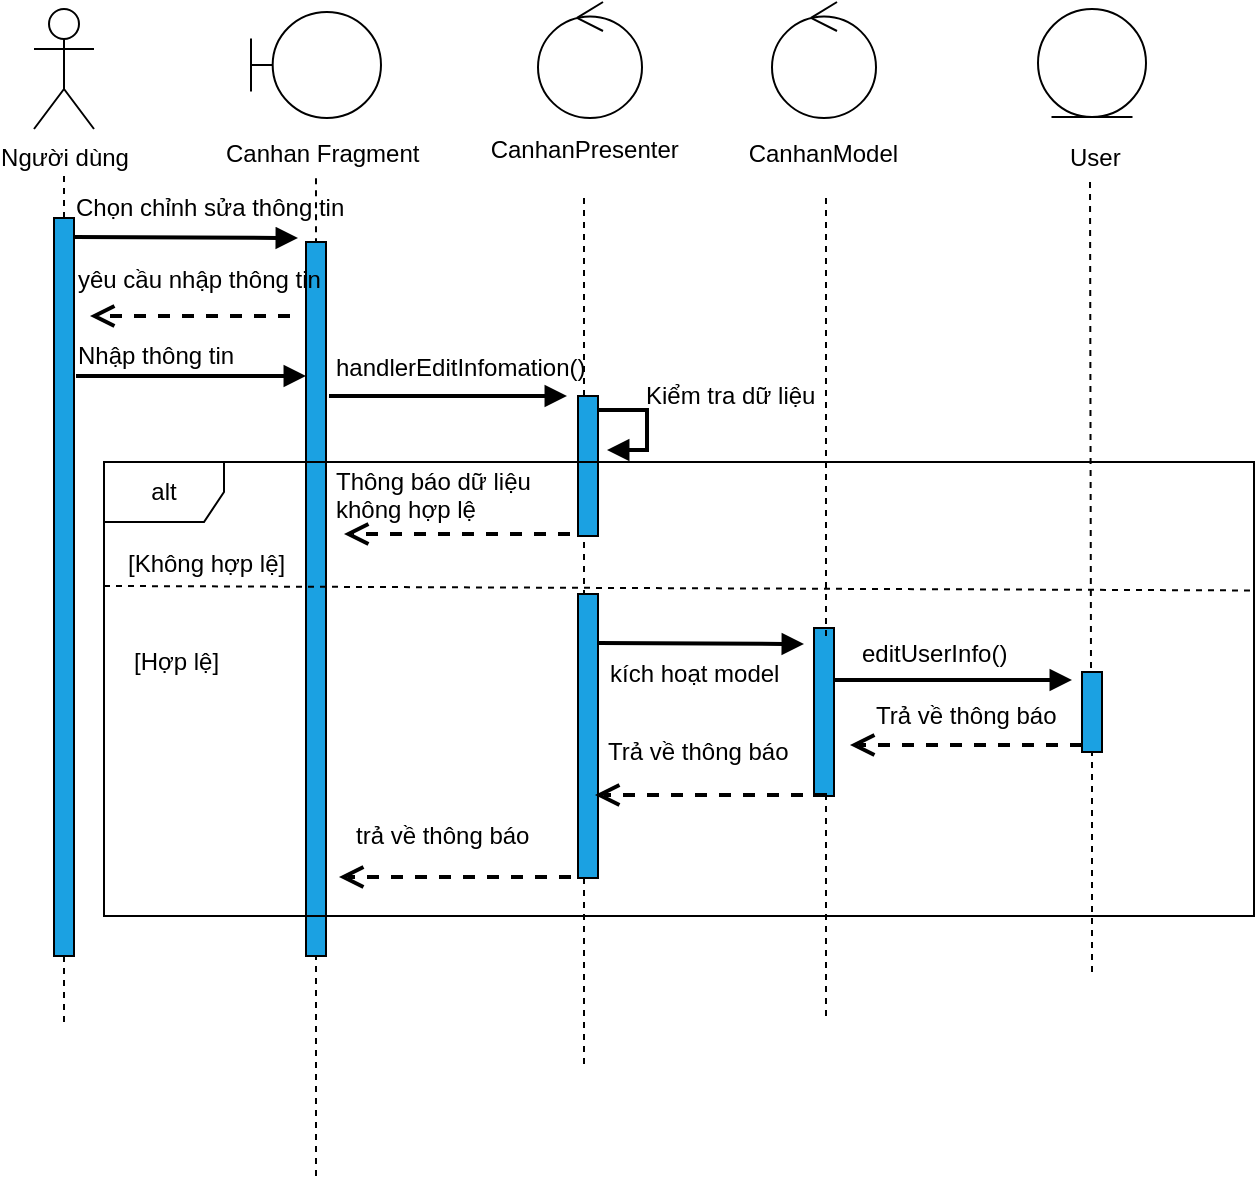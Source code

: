 <mxfile version="10.7.5" type="device"><diagram id="OgcU76PbVkTd6qzAsEhc" name="Page-1"><mxGraphModel dx="824" dy="496" grid="0" gridSize="10" guides="1" tooltips="1" connect="1" arrows="1" fold="1" page="0" pageScale="1" pageWidth="850" pageHeight="1100" math="0" shadow="0"><root><mxCell id="0"/><mxCell id="1" parent="0"/><mxCell id="C1DN8SGgqIQ6gmSwUL9L-1" value="Người dùng" style="shape=umlActor;verticalLabelPosition=bottom;labelBackgroundColor=#ffffff;verticalAlign=top;html=1;outlineConnect=0;" parent="1" vertex="1"><mxGeometry x="125" y="46.5" width="30" height="60" as="geometry"/></mxCell><mxCell id="C1DN8SGgqIQ6gmSwUL9L-2" value="" style="ellipse;shape=umlControl;whiteSpace=wrap;html=1;strokeColor=#000000;" parent="1" vertex="1"><mxGeometry x="377" y="43" width="52" height="58" as="geometry"/></mxCell><mxCell id="C1DN8SGgqIQ6gmSwUL9L-3" value="&amp;nbsp;CanhanPresenter" style="text;html=1;resizable=0;points=[];autosize=1;align=left;verticalAlign=top;spacingTop=-4;" parent="1" vertex="1"><mxGeometry x="348" y="106.5" width="110" height="20" as="geometry"/></mxCell><mxCell id="C1DN8SGgqIQ6gmSwUL9L-4" value="" style="shape=umlBoundary;whiteSpace=wrap;html=1;strokeColor=#000000;" parent="1" vertex="1"><mxGeometry x="233.5" y="48" width="65" height="53" as="geometry"/></mxCell><mxCell id="C1DN8SGgqIQ6gmSwUL9L-5" value="Canhan Fragment" style="text;html=1;resizable=0;points=[];autosize=1;align=left;verticalAlign=top;spacingTop=-4;" parent="1" vertex="1"><mxGeometry x="218.5" y="108.5" width="110" height="20" as="geometry"/></mxCell><mxCell id="C1DN8SGgqIQ6gmSwUL9L-6" value="" style="ellipse;shape=umlEntity;whiteSpace=wrap;html=1;strokeColor=#000000;" parent="1" vertex="1"><mxGeometry x="627" y="46.5" width="54" height="54" as="geometry"/></mxCell><mxCell id="C1DN8SGgqIQ6gmSwUL9L-7" value="&amp;nbsp;CanhanModel" style="text;html=1;resizable=0;points=[];autosize=1;align=left;verticalAlign=top;spacingTop=-4;" parent="1" vertex="1"><mxGeometry x="476.5" y="108.5" width="90" height="20" as="geometry"/></mxCell><mxCell id="C1DN8SGgqIQ6gmSwUL9L-8" value="" style="endArrow=block;endFill=1;endSize=6;html=1;strokeWidth=2;" parent="1" edge="1"><mxGeometry width="100" relative="1" as="geometry"><mxPoint x="145" y="160.5" as="sourcePoint"/><mxPoint x="257" y="161" as="targetPoint"/></mxGeometry></mxCell><mxCell id="C1DN8SGgqIQ6gmSwUL9L-9" value="" style="ellipse;shape=umlControl;whiteSpace=wrap;html=1;strokeColor=#000000;" parent="1" vertex="1"><mxGeometry x="494" y="43" width="52" height="58" as="geometry"/></mxCell><mxCell id="C1DN8SGgqIQ6gmSwUL9L-10" value="User" style="text;html=1;resizable=0;points=[];autosize=1;align=left;verticalAlign=top;spacingTop=-4;" parent="1" vertex="1"><mxGeometry x="641" y="110.5" width="40" height="20" as="geometry"/></mxCell><mxCell id="C1DN8SGgqIQ6gmSwUL9L-11" value="" style="endArrow=block;endFill=1;endSize=6;html=1;strokeWidth=2;" parent="1" edge="1"><mxGeometry width="100" relative="1" as="geometry"><mxPoint x="272.5" y="240" as="sourcePoint"/><mxPoint x="391.5" y="240" as="targetPoint"/></mxGeometry></mxCell><mxCell id="C1DN8SGgqIQ6gmSwUL9L-13" value="Chọn chỉnh sửa thông tin" style="text;html=1;resizable=0;points=[];autosize=1;align=left;verticalAlign=top;spacingTop=-4;fillColor=#ffffff;" parent="1" vertex="1"><mxGeometry x="143.5" y="135.5" width="150" height="20" as="geometry"/></mxCell><mxCell id="C1DN8SGgqIQ6gmSwUL9L-14" value="kích hoạt model" style="text;html=1;resizable=0;points=[];autosize=1;align=left;verticalAlign=top;spacingTop=-4;fillColor=#ffffff;" parent="1" vertex="1"><mxGeometry x="410.5" y="369" width="95" height="14" as="geometry"/></mxCell><mxCell id="C1DN8SGgqIQ6gmSwUL9L-15" value="&lt;span&gt;handlerEditInfomation&lt;/span&gt;()" style="text;html=1;resizable=0;points=[];autosize=1;align=left;verticalAlign=top;spacingTop=-4;" parent="1" vertex="1"><mxGeometry x="273.5" y="216" width="140" height="20" as="geometry"/></mxCell><mxCell id="C1DN8SGgqIQ6gmSwUL9L-18" value="" style="endArrow=none;dashed=1;html=1;strokeWidth=1;" parent="1" source="C1DN8SGgqIQ6gmSwUL9L-19" edge="1"><mxGeometry width="50" height="50" relative="1" as="geometry"><mxPoint x="140" y="520" as="sourcePoint"/><mxPoint x="140" y="130" as="targetPoint"/></mxGeometry></mxCell><mxCell id="C1DN8SGgqIQ6gmSwUL9L-19" value="" style="html=1;points=[];perimeter=orthogonalPerimeter;fillColor=#1ba1e2;strokeColor=#000000;fontColor=#ffffff;" parent="1" vertex="1"><mxGeometry x="135" y="151" width="10" height="369" as="geometry"/></mxCell><mxCell id="C1DN8SGgqIQ6gmSwUL9L-20" value="" style="endArrow=none;dashed=1;html=1;strokeWidth=1;" parent="1" edge="1"><mxGeometry width="50" height="50" relative="1" as="geometry"><mxPoint x="140" y="520" as="sourcePoint"/><mxPoint x="140" y="555" as="targetPoint"/></mxGeometry></mxCell><mxCell id="C1DN8SGgqIQ6gmSwUL9L-21" value="" style="endArrow=none;dashed=1;html=1;strokeWidth=1;exitX=0.5;exitY=0.003;exitDx=0;exitDy=0;exitPerimeter=0;" parent="1" source="C1DN8SGgqIQ6gmSwUL9L-22" edge="1"><mxGeometry width="50" height="50" relative="1" as="geometry"><mxPoint x="266" y="520" as="sourcePoint"/><mxPoint x="266" y="131" as="targetPoint"/></mxGeometry></mxCell><mxCell id="C1DN8SGgqIQ6gmSwUL9L-22" value="" style="html=1;points=[];perimeter=orthogonalPerimeter;fillColor=#1ba1e2;strokeColor=#000000;fontColor=#ffffff;" parent="1" vertex="1"><mxGeometry x="261" y="163" width="10" height="357" as="geometry"/></mxCell><mxCell id="C1DN8SGgqIQ6gmSwUL9L-23" value="" style="endArrow=none;dashed=1;html=1;strokeWidth=1;" parent="1" target="C1DN8SGgqIQ6gmSwUL9L-22" edge="1"><mxGeometry width="50" height="50" relative="1" as="geometry"><mxPoint x="266" y="630" as="sourcePoint"/><mxPoint x="266" y="569" as="targetPoint"/></mxGeometry></mxCell><mxCell id="C1DN8SGgqIQ6gmSwUL9L-24" value="" style="endArrow=none;dashed=1;html=1;strokeWidth=1;" parent="1" source="C1DN8SGgqIQ6gmSwUL9L-25" edge="1"><mxGeometry width="50" height="50" relative="1" as="geometry"><mxPoint x="400" y="520" as="sourcePoint"/><mxPoint x="400" y="140" as="targetPoint"/></mxGeometry></mxCell><mxCell id="C1DN8SGgqIQ6gmSwUL9L-25" value="" style="html=1;points=[];perimeter=orthogonalPerimeter;fillColor=#1ba1e2;strokeColor=#000000;fontColor=#ffffff;" parent="1" vertex="1"><mxGeometry x="397" y="240" width="10" height="70" as="geometry"/></mxCell><mxCell id="C1DN8SGgqIQ6gmSwUL9L-26" value="" style="endArrow=none;dashed=1;html=1;strokeWidth=1;" parent="1" target="C1DN8SGgqIQ6gmSwUL9L-25" edge="1"><mxGeometry width="50" height="50" relative="1" as="geometry"><mxPoint x="400" y="574" as="sourcePoint"/><mxPoint x="400" y="140" as="targetPoint"/></mxGeometry></mxCell><mxCell id="C1DN8SGgqIQ6gmSwUL9L-28" value="" style="html=1;points=[];perimeter=orthogonalPerimeter;fillColor=#1ba1e2;strokeColor=#000000;fontColor=#ffffff;" parent="1" vertex="1"><mxGeometry x="515" y="356" width="10" height="84" as="geometry"/></mxCell><mxCell id="C1DN8SGgqIQ6gmSwUL9L-31" value="" style="html=1;points=[];perimeter=orthogonalPerimeter;fillColor=#1ba1e2;strokeColor=#000000;fontColor=#ffffff;" parent="1" vertex="1"><mxGeometry x="649" y="378" width="10" height="40" as="geometry"/></mxCell><mxCell id="C1DN8SGgqIQ6gmSwUL9L-33" value="" style="html=1;verticalAlign=bottom;endArrow=open;dashed=1;endSize=8;strokeWidth=2;" parent="1" edge="1"><mxGeometry relative="1" as="geometry"><mxPoint x="253" y="200" as="sourcePoint"/><mxPoint x="153" y="200" as="targetPoint"/></mxGeometry></mxCell><mxCell id="C1DN8SGgqIQ6gmSwUL9L-34" value="yêu cầu nhập thông tin" style="text;html=1;resizable=0;points=[];autosize=1;align=left;verticalAlign=top;spacingTop=-4;fillColor=none;" parent="1" vertex="1"><mxGeometry x="145" y="171.5" width="140" height="20" as="geometry"/></mxCell><mxCell id="C1DN8SGgqIQ6gmSwUL9L-35" value="" style="endArrow=block;endFill=1;endSize=6;html=1;strokeWidth=2;" parent="1" edge="1"><mxGeometry width="100" relative="1" as="geometry"><mxPoint x="146" y="230" as="sourcePoint"/><mxPoint x="261" y="230" as="targetPoint"/></mxGeometry></mxCell><mxCell id="C1DN8SGgqIQ6gmSwUL9L-36" value="Nhập thông tin" style="text;html=1;resizable=0;points=[];autosize=1;align=left;verticalAlign=top;spacingTop=-4;" parent="1" vertex="1"><mxGeometry x="145" y="210" width="90" height="20" as="geometry"/></mxCell><mxCell id="C1DN8SGgqIQ6gmSwUL9L-41" value="" style="edgeStyle=orthogonalEdgeStyle;html=1;align=left;spacingLeft=2;endArrow=block;rounded=0;entryX=1;entryY=0;strokeWidth=2;" parent="1" edge="1"><mxGeometry x="1" y="350" relative="1" as="geometry"><mxPoint x="406.5" y="247" as="sourcePoint"/><Array as="points"><mxPoint x="431.5" y="247"/></Array><mxPoint x="411.5" y="267" as="targetPoint"/><mxPoint x="-303" y="-174" as="offset"/></mxGeometry></mxCell><mxCell id="C1DN8SGgqIQ6gmSwUL9L-43" value="alt" style="shape=umlFrame;whiteSpace=wrap;html=1;strokeColor=#000000;fillColor=none;" parent="1" vertex="1"><mxGeometry x="160" y="273" width="575" height="227" as="geometry"/></mxCell><mxCell id="C1DN8SGgqIQ6gmSwUL9L-44" value="" style="endArrow=none;dashed=1;html=1;strokeWidth=1;exitX=0;exitY=0.273;exitDx=0;exitDy=0;exitPerimeter=0;entryX=1;entryY=0.283;entryDx=0;entryDy=0;entryPerimeter=0;" parent="1" source="C1DN8SGgqIQ6gmSwUL9L-43" target="C1DN8SGgqIQ6gmSwUL9L-43" edge="1"><mxGeometry width="50" height="50" relative="1" as="geometry"><mxPoint x="197" y="525" as="sourcePoint"/><mxPoint x="247" y="475" as="targetPoint"/><Array as="points"/></mxGeometry></mxCell><mxCell id="C1DN8SGgqIQ6gmSwUL9L-46" value="" style="html=1;verticalAlign=bottom;endArrow=open;dashed=1;endSize=8;strokeWidth=2;" parent="1" edge="1"><mxGeometry relative="1" as="geometry"><mxPoint x="393" y="309" as="sourcePoint"/><mxPoint x="280" y="309" as="targetPoint"/></mxGeometry></mxCell><mxCell id="C1DN8SGgqIQ6gmSwUL9L-51" value="" style="html=1;verticalAlign=bottom;endArrow=open;dashed=1;endSize=8;strokeWidth=2;entryX=1;entryY=0.8;entryDx=0;entryDy=0;entryPerimeter=0;" parent="1" edge="1"><mxGeometry relative="1" as="geometry"><mxPoint x="393.5" y="480.5" as="sourcePoint"/><mxPoint x="277.5" y="480.5" as="targetPoint"/></mxGeometry></mxCell><mxCell id="C1DN8SGgqIQ6gmSwUL9L-53" value="" style="html=1;points=[];perimeter=orthogonalPerimeter;fillColor=#1ba1e2;strokeColor=#000000;fontColor=#ffffff;" parent="1" vertex="1"><mxGeometry x="397" y="339" width="10" height="142" as="geometry"/></mxCell><mxCell id="C1DN8SGgqIQ6gmSwUL9L-55" value="Kiểm tra dữ liệu" style="text;html=1;resizable=0;points=[];autosize=1;align=left;verticalAlign=top;spacingTop=-4;" parent="1" vertex="1"><mxGeometry x="429" y="230" width="95" height="14" as="geometry"/></mxCell><mxCell id="C1DN8SGgqIQ6gmSwUL9L-56" value="Thông báo dữ liệu &lt;br&gt;không hợp lệ" style="text;html=1;resizable=0;points=[];autosize=1;align=left;verticalAlign=top;spacingTop=-4;" parent="1" vertex="1"><mxGeometry x="273.5" y="273" width="120" height="30" as="geometry"/></mxCell><mxCell id="C1DN8SGgqIQ6gmSwUL9L-59" value="[Không hợp lệ]" style="text;html=1;resizable=0;points=[];autosize=1;align=left;verticalAlign=top;spacingTop=-4;" parent="1" vertex="1"><mxGeometry x="170" y="314" width="90" height="20" as="geometry"/></mxCell><mxCell id="C1DN8SGgqIQ6gmSwUL9L-60" value="[Hợp lệ]" style="text;html=1;resizable=0;points=[];autosize=1;align=left;verticalAlign=top;spacingTop=-4;" parent="1" vertex="1"><mxGeometry x="173" y="363" width="60" height="20" as="geometry"/></mxCell><mxCell id="C1DN8SGgqIQ6gmSwUL9L-62" value="" style="endArrow=block;endFill=1;endSize=6;html=1;strokeWidth=2;" parent="1" edge="1"><mxGeometry width="100" relative="1" as="geometry"><mxPoint x="407" y="363.5" as="sourcePoint"/><mxPoint x="510" y="364" as="targetPoint"/></mxGeometry></mxCell><mxCell id="C1DN8SGgqIQ6gmSwUL9L-63" value="" style="endArrow=block;endFill=1;endSize=6;html=1;strokeWidth=2;" parent="1" edge="1"><mxGeometry width="100" relative="1" as="geometry"><mxPoint x="525" y="382" as="sourcePoint"/><mxPoint x="644" y="382" as="targetPoint"/></mxGeometry></mxCell><mxCell id="C1DN8SGgqIQ6gmSwUL9L-64" value="" style="html=1;verticalAlign=bottom;endArrow=open;dashed=1;endSize=8;strokeWidth=2;entryX=1;entryY=0.8;entryDx=0;entryDy=0;entryPerimeter=0;" parent="1" edge="1"><mxGeometry relative="1" as="geometry"><mxPoint x="649" y="414.5" as="sourcePoint"/><mxPoint x="533" y="414.5" as="targetPoint"/></mxGeometry></mxCell><mxCell id="C1DN8SGgqIQ6gmSwUL9L-65" value="" style="html=1;verticalAlign=bottom;endArrow=open;dashed=1;endSize=8;strokeWidth=2;entryX=1;entryY=0.8;entryDx=0;entryDy=0;entryPerimeter=0;" parent="1" edge="1"><mxGeometry relative="1" as="geometry"><mxPoint x="521.5" y="439.5" as="sourcePoint"/><mxPoint x="405.5" y="439.5" as="targetPoint"/></mxGeometry></mxCell><mxCell id="C1DN8SGgqIQ6gmSwUL9L-66" value="editUserInfo()" style="text;html=1;resizable=0;points=[];autosize=1;align=left;verticalAlign=top;spacingTop=-4;" parent="1" vertex="1"><mxGeometry x="537" y="359" width="90" height="20" as="geometry"/></mxCell><mxCell id="C1DN8SGgqIQ6gmSwUL9L-67" value="Trả về thông báo" style="text;html=1;resizable=0;points=[];autosize=1;align=left;verticalAlign=top;spacingTop=-4;" parent="1" vertex="1"><mxGeometry x="544" y="390" width="110" height="20" as="geometry"/></mxCell><mxCell id="C1DN8SGgqIQ6gmSwUL9L-68" value="" style="endArrow=none;dashed=1;html=1;strokeWidth=1;" parent="1" edge="1"><mxGeometry width="50" height="50" relative="1" as="geometry"><mxPoint x="521" y="360" as="sourcePoint"/><mxPoint x="521" y="139" as="targetPoint"/></mxGeometry></mxCell><mxCell id="C1DN8SGgqIQ6gmSwUL9L-69" value="" style="endArrow=none;dashed=1;html=1;strokeWidth=1;" parent="1" edge="1"><mxGeometry width="50" height="50" relative="1" as="geometry"><mxPoint x="521" y="550" as="sourcePoint"/><mxPoint x="521" y="440" as="targetPoint"/></mxGeometry></mxCell><mxCell id="C1DN8SGgqIQ6gmSwUL9L-70" value="" style="endArrow=none;dashed=1;html=1;strokeWidth=1;" parent="1" edge="1"><mxGeometry width="50" height="50" relative="1" as="geometry"><mxPoint x="653.5" y="376" as="sourcePoint"/><mxPoint x="653" y="130" as="targetPoint"/></mxGeometry></mxCell><mxCell id="C1DN8SGgqIQ6gmSwUL9L-71" value="" style="endArrow=none;dashed=1;html=1;strokeWidth=1;" parent="1" edge="1"><mxGeometry width="50" height="50" relative="1" as="geometry"><mxPoint x="654" y="528" as="sourcePoint"/><mxPoint x="654" y="418" as="targetPoint"/></mxGeometry></mxCell><mxCell id="C1DN8SGgqIQ6gmSwUL9L-72" value="Trả về thông báo" style="text;html=1;resizable=0;points=[];autosize=1;align=left;verticalAlign=top;spacingTop=-4;" parent="1" vertex="1"><mxGeometry x="410" y="408" width="110" height="20" as="geometry"/></mxCell><mxCell id="C1DN8SGgqIQ6gmSwUL9L-75" value="trả về thông báo" style="text;html=1;resizable=0;points=[];autosize=1;align=left;verticalAlign=top;spacingTop=-4;" parent="1" vertex="1"><mxGeometry x="284" y="450" width="100" height="20" as="geometry"/></mxCell></root></mxGraphModel></diagram></mxfile>